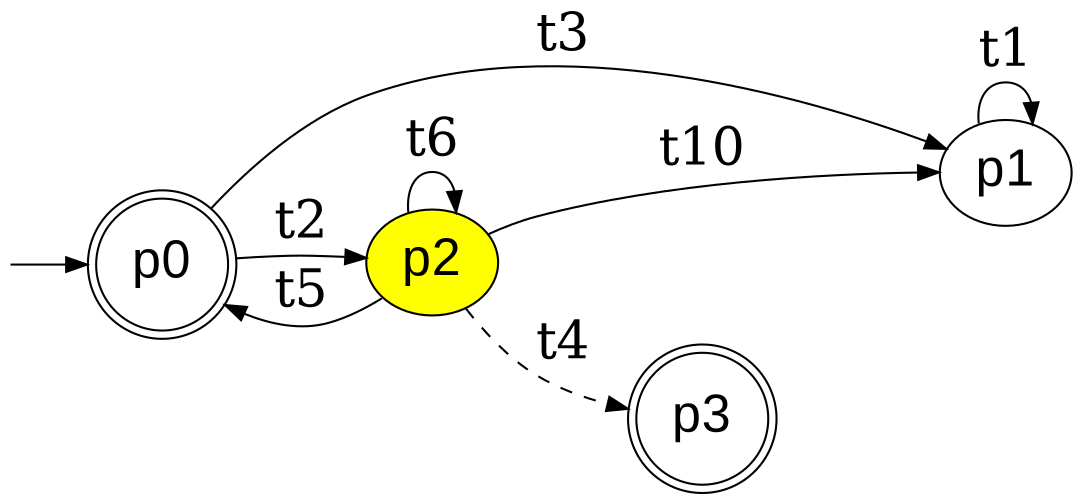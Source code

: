 digraph G {
  fontname=courier;
  rankdir=LR; graph[labeljust=l,nojustify=true]
  node [fontname=Arial, fontsize=25];
  edge [fontsize=25];
// Initial state
I0 [label="", style=invis, width=0]
I0 -> p0;
// 2 final states
// all 4 states
p3 [label="p3",shape="doublecircle"]
p3 -> p3 [label="t9",style=invis]
p3 -> p1 [label="t11",style=invis]
p3 -> p2 [label="t7",style=invis]
p3 -> p0 [label="t8",style=invis]
p0 [label="p0",shape="doublecircle"]
p0 -> p1 [label="t3"]
p0 -> p2 [label="t2"]
p2 [label="p2",fillcolor="yellow",style="filled"]
p2 -> p3 [label="t4",style=dashed]
p2 -> p1 [label="t10"]
p2 -> p2 [label="t6"]
p2 -> p0 [label="t5"]
p1 [label="p1"]
p1 -> p1 [label="t1"]
}
